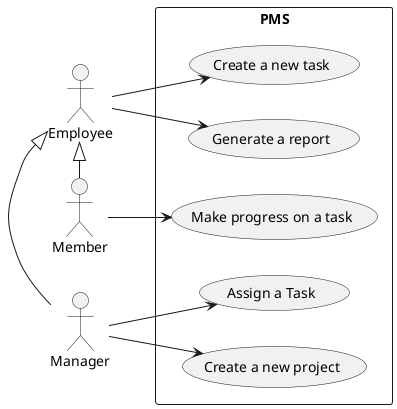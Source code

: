 @startuml
left to right direction
skinparam packageStyle rectangle

actor Employee
actor Manager
actor Member

Employee <|- Manager
Employee <|- Member

rectangle PMS {
  Employee --> (Generate a report)
  Employee --> (Create a new task)
  Manager  --> (Assign a Task)
  Manager  --> (Create a new project)
  Member   --> (Make progress on a task)
}

@enduml
